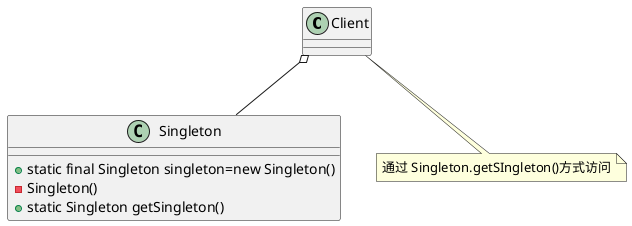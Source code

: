 @startuml

class Client
class Singleton

Client  o-- Singleton


note bottom of Client :通过 Singleton.getSIngleton()方式访问

class Singleton{
+ static final Singleton singleton=new Singleton()
- Singleton()
+ static Singleton getSingleton()
}
@enduml